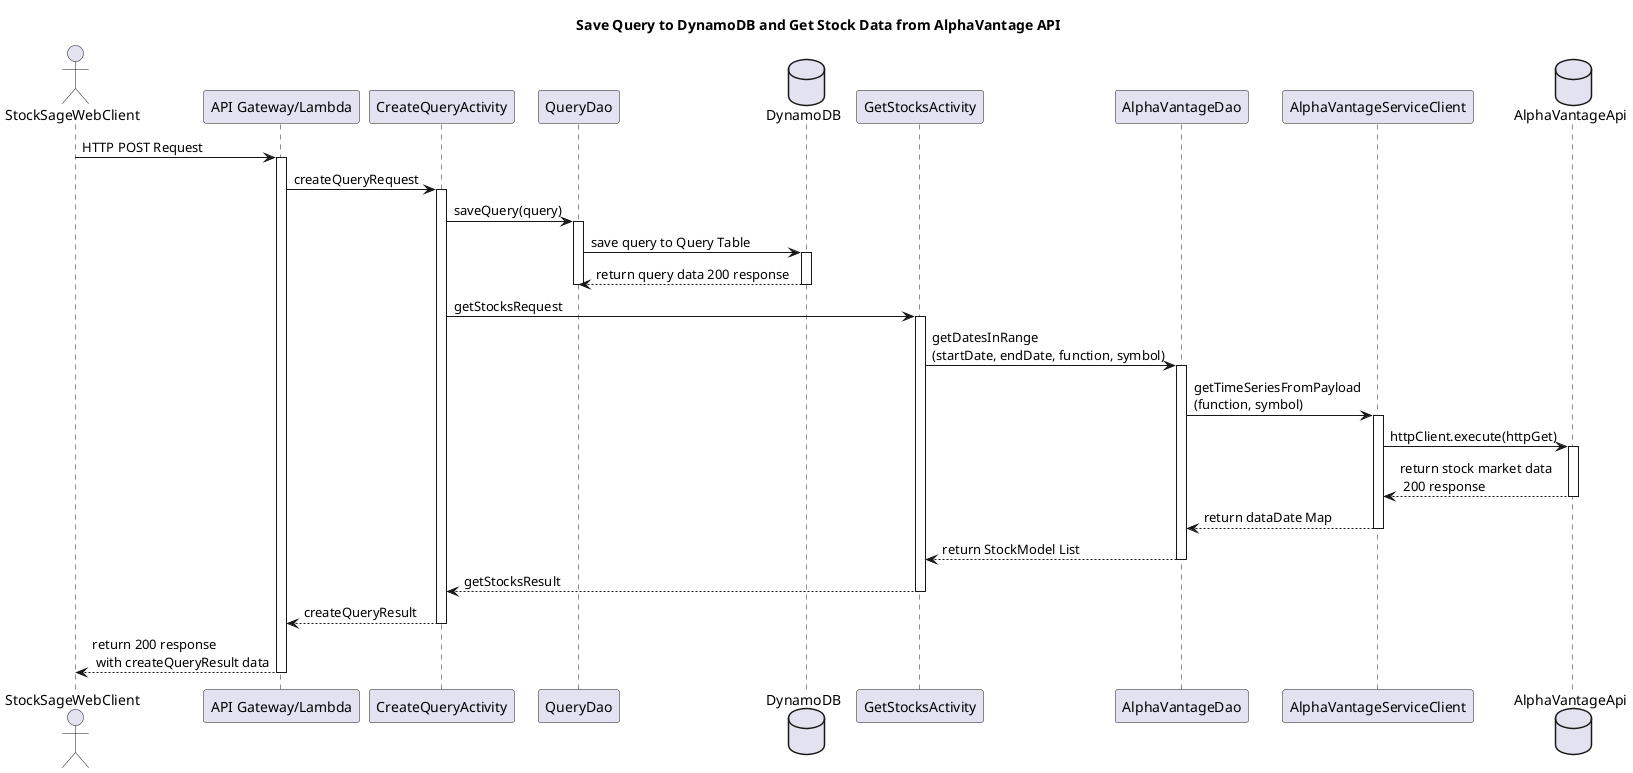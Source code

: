 @startuml

actor "StockSageWebClient" as client
participant "API Gateway/Lambda" as apiGateway
participant "CreateQueryActivity" as queryActivity
participant "QueryDao" as queryDao
database "DynamoDB" as dynamoDB
participant "GetStocksActivity" as stocksActivity
participant "AlphaVantageDao" as alphaVantageDao
participant "AlphaVantageServiceClient" as  alphaVantageServiceClient
database "AlphaVantageApi" as alphaVantageApi

title Save Query to DynamoDB and Get Stock Data from AlphaVantage API

client -> apiGateway : HTTP POST Request
activate apiGateway

apiGateway -> queryActivity : createQueryRequest
activate queryActivity

queryActivity -> queryDao : saveQuery(query)
activate queryDao

queryDao -> dynamoDB : save query to Query Table
activate dynamoDB

dynamoDB --> queryDao: return query data 200 response
deactivate queryDao
deactivate dynamoDB

queryActivity -> stocksActivity : getStocksRequest
activate stocksActivity

stocksActivity -> alphaVantageDao : getDatesInRange\n(startDate, endDate, function, symbol)
activate alphaVantageDao

alphaVantageDao -> alphaVantageServiceClient : getTimeSeriesFromPayload\n(function, symbol)
activate alphaVantageServiceClient

alphaVantageServiceClient -> alphaVantageApi : httpClient.execute(httpGet)
activate alphaVantageApi

alphaVantageApi --> alphaVantageServiceClient:  return stock market data \n 200 response
deactivate alphaVantageApi

alphaVantageServiceClient --> alphaVantageDao : return dataDate Map
deactivate alphaVantageServiceClient

alphaVantageDao --> stocksActivity : return StockModel List
deactivate alphaVantageDao

stocksActivity --> queryActivity : getStocksResult
deactivate stocksActivity

queryActivity --> apiGateway : createQueryResult
deactivate queryActivity

apiGateway --> client : return 200 response \n with createQueryResult data
deactivate apiGateway
@enduml
